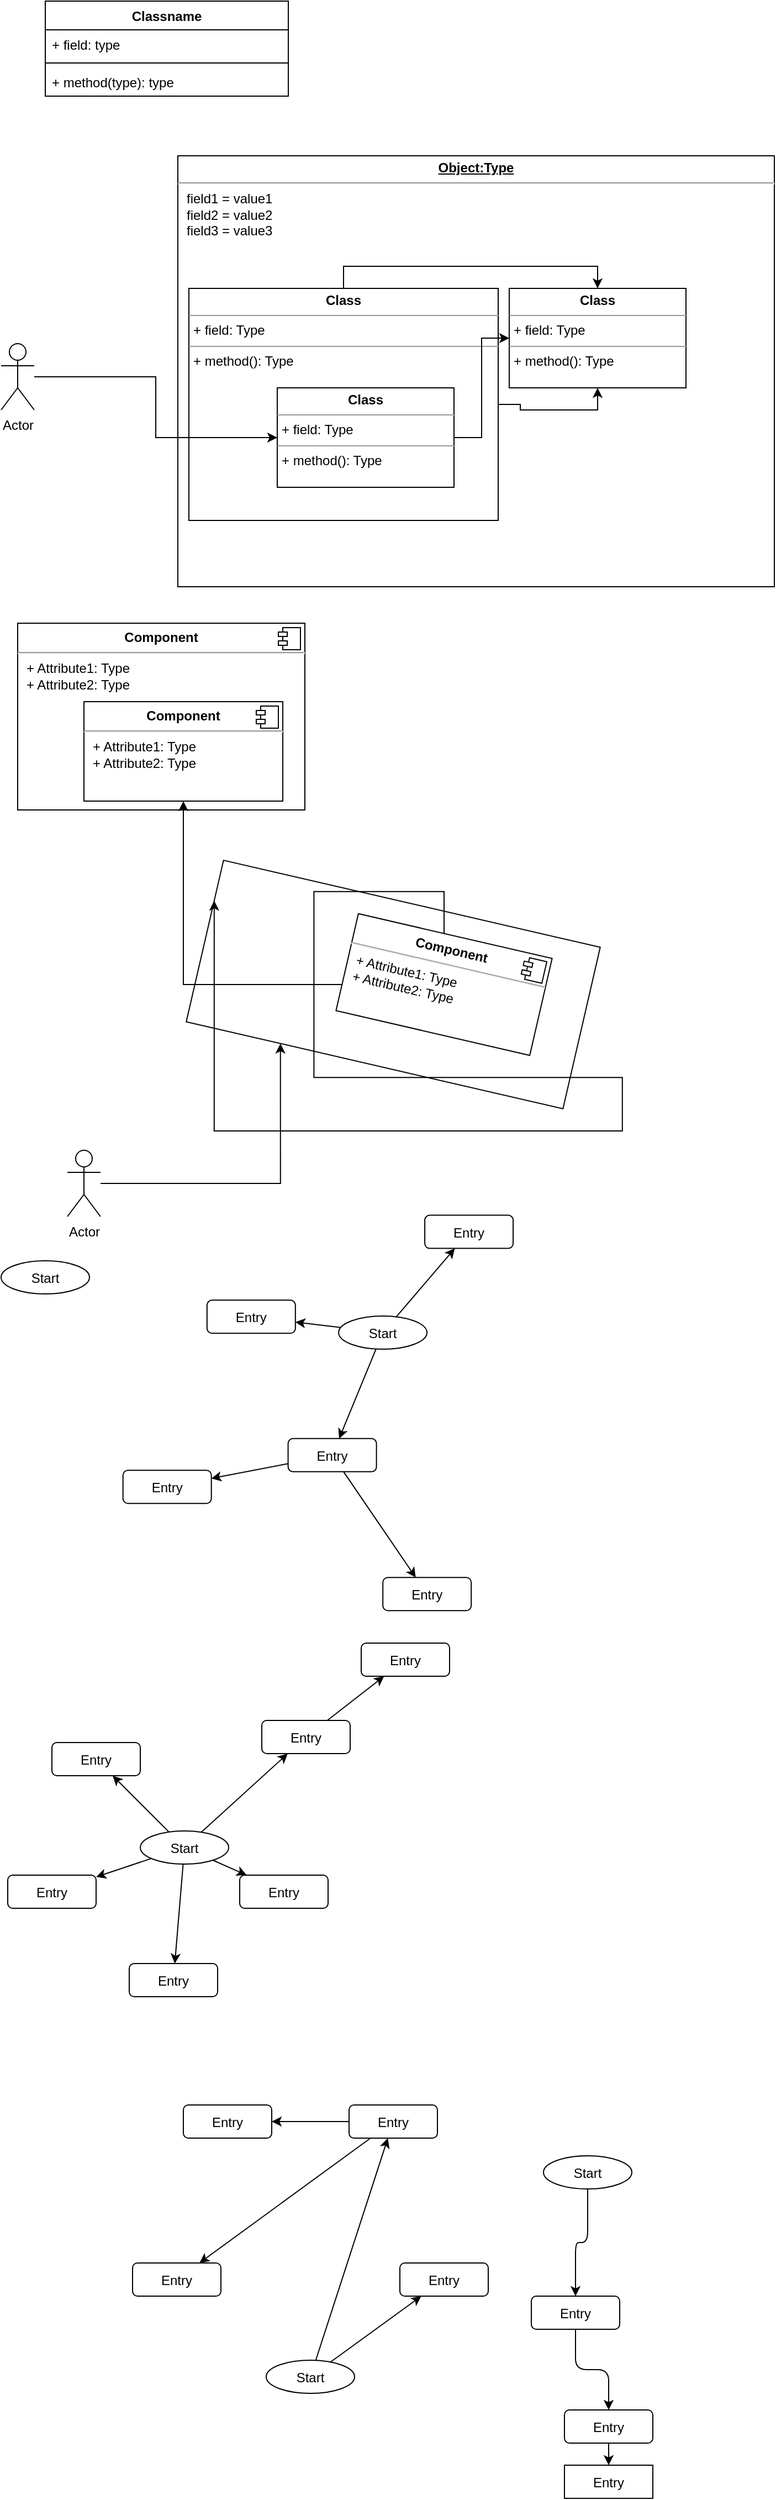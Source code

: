 <mxfile version="10.5.9" type="github"><diagram id="3cLa2xnQoyHVQFu_U4ZW" name="Page-1"><mxGraphModel dx="711" dy="434" grid="1" gridSize="10" guides="1" tooltips="1" connect="1" arrows="1" fold="1" page="1" pageScale="1" pageWidth="827" pageHeight="1169" math="0" shadow="0"><root><mxCell id="0"/><mxCell id="1" parent="0"/><mxCell id="OxyjBthyJ36L-4gG3THp-1" value="&lt;p style=&quot;margin:0px;margin-top:4px;text-align:center;text-decoration:underline;&quot;&gt;&lt;b&gt;Object:Type&lt;/b&gt;&lt;/p&gt;&lt;hr/&gt;&lt;p style=&quot;margin:0px;margin-left:8px;&quot;&gt;field1 = value1&lt;br/&gt;field2 = value2&lt;br&gt;field3 = value3&lt;/p&gt;" style="verticalAlign=top;align=left;overflow=fill;fontSize=12;fontFamily=Helvetica;html=1;" parent="1" vertex="1"><mxGeometry x="210" y="190" width="540" height="390" as="geometry"/></mxCell><mxCell id="OxyjBthyJ36L-4gG3THp-7" style="edgeStyle=orthogonalEdgeStyle;rounded=0;orthogonalLoop=1;jettySize=auto;html=1;entryX=0.5;entryY=1;entryDx=0;entryDy=0;" parent="1" source="OxyjBthyJ36L-4gG3THp-2" target="OxyjBthyJ36L-4gG3THp-3" edge="1"><mxGeometry relative="1" as="geometry"/></mxCell><mxCell id="OxyjBthyJ36L-4gG3THp-8" style="edgeStyle=orthogonalEdgeStyle;rounded=0;orthogonalLoop=1;jettySize=auto;html=1;entryX=0.5;entryY=0;entryDx=0;entryDy=0;exitX=0.5;exitY=0;exitDx=0;exitDy=0;" parent="1" source="OxyjBthyJ36L-4gG3THp-2" target="OxyjBthyJ36L-4gG3THp-3" edge="1"><mxGeometry relative="1" as="geometry"/></mxCell><mxCell id="OxyjBthyJ36L-4gG3THp-2" value="&lt;p style=&quot;margin:0px;margin-top:4px;text-align:center;&quot;&gt;&lt;b&gt;Class&lt;/b&gt;&lt;/p&gt;&lt;hr size=&quot;1&quot;/&gt;&lt;p style=&quot;margin:0px;margin-left:4px;&quot;&gt;+ field: Type&lt;/p&gt;&lt;hr size=&quot;1&quot;/&gt;&lt;p style=&quot;margin:0px;margin-left:4px;&quot;&gt;+ method(): Type&lt;/p&gt;" style="verticalAlign=top;align=left;overflow=fill;fontSize=12;fontFamily=Helvetica;html=1;" parent="1" vertex="1"><mxGeometry x="220" y="310" width="280" height="210" as="geometry"/></mxCell><mxCell id="OxyjBthyJ36L-4gG3THp-3" value="&lt;p style=&quot;margin:0px;margin-top:4px;text-align:center;&quot;&gt;&lt;b&gt;Class&lt;/b&gt;&lt;/p&gt;&lt;hr size=&quot;1&quot;/&gt;&lt;p style=&quot;margin:0px;margin-left:4px;&quot;&gt;+ field: Type&lt;/p&gt;&lt;hr size=&quot;1&quot;/&gt;&lt;p style=&quot;margin:0px;margin-left:4px;&quot;&gt;+ method(): Type&lt;/p&gt;" style="verticalAlign=top;align=left;overflow=fill;fontSize=12;fontFamily=Helvetica;html=1;" parent="1" vertex="1"><mxGeometry x="510" y="310" width="160" height="90" as="geometry"/></mxCell><mxCell id="OxyjBthyJ36L-4gG3THp-5" style="edgeStyle=orthogonalEdgeStyle;rounded=0;orthogonalLoop=1;jettySize=auto;html=1;" parent="1" source="OxyjBthyJ36L-4gG3THp-4" target="OxyjBthyJ36L-4gG3THp-3" edge="1"><mxGeometry relative="1" as="geometry"/></mxCell><mxCell id="OxyjBthyJ36L-4gG3THp-4" value="&lt;p style=&quot;margin:0px;margin-top:4px;text-align:center;&quot;&gt;&lt;b&gt;Class&lt;/b&gt;&lt;/p&gt;&lt;hr size=&quot;1&quot;/&gt;&lt;p style=&quot;margin:0px;margin-left:4px;&quot;&gt;+ field: Type&lt;/p&gt;&lt;hr size=&quot;1&quot;/&gt;&lt;p style=&quot;margin:0px;margin-left:4px;&quot;&gt;+ method(): Type&lt;/p&gt;" style="verticalAlign=top;align=left;overflow=fill;fontSize=12;fontFamily=Helvetica;html=1;" parent="1" vertex="1"><mxGeometry x="300" y="400" width="160" height="90" as="geometry"/></mxCell><mxCell id="OxyjBthyJ36L-4gG3THp-10" style="edgeStyle=orthogonalEdgeStyle;rounded=0;orthogonalLoop=1;jettySize=auto;html=1;" parent="1" source="OxyjBthyJ36L-4gG3THp-9" target="OxyjBthyJ36L-4gG3THp-4" edge="1"><mxGeometry relative="1" as="geometry"/></mxCell><mxCell id="OxyjBthyJ36L-4gG3THp-9" value="Actor" style="shape=umlActor;verticalLabelPosition=bottom;labelBackgroundColor=#ffffff;verticalAlign=top;html=1;" parent="1" vertex="1"><mxGeometry x="50" y="360" width="30" height="60" as="geometry"/></mxCell><mxCell id="dFV3pOah1vQe4L6be2y4-1" value="Classname" style="swimlane;fontStyle=1;align=center;verticalAlign=top;childLayout=stackLayout;horizontal=1;startSize=26;horizontalStack=0;resizeParent=1;resizeParentMax=0;resizeLast=0;collapsible=1;marginBottom=0;" vertex="1" parent="1"><mxGeometry x="90" y="50" width="220" height="86" as="geometry"/></mxCell><mxCell id="dFV3pOah1vQe4L6be2y4-2" value="+ field: type" style="text;strokeColor=none;fillColor=none;align=left;verticalAlign=top;spacingLeft=4;spacingRight=4;overflow=hidden;rotatable=0;points=[[0,0.5],[1,0.5]];portConstraint=eastwest;" vertex="1" parent="dFV3pOah1vQe4L6be2y4-1"><mxGeometry y="26" width="220" height="26" as="geometry"/></mxCell><mxCell id="dFV3pOah1vQe4L6be2y4-3" value="" style="line;strokeWidth=1;fillColor=none;align=left;verticalAlign=middle;spacingTop=-1;spacingLeft=3;spacingRight=3;rotatable=0;labelPosition=right;points=[];portConstraint=eastwest;" vertex="1" parent="dFV3pOah1vQe4L6be2y4-1"><mxGeometry y="52" width="220" height="8" as="geometry"/></mxCell><mxCell id="dFV3pOah1vQe4L6be2y4-4" value="+ method(type): type" style="text;strokeColor=none;fillColor=none;align=left;verticalAlign=top;spacingLeft=4;spacingRight=4;overflow=hidden;rotatable=0;points=[[0,0.5],[1,0.5]];portConstraint=eastwest;" vertex="1" parent="dFV3pOah1vQe4L6be2y4-1"><mxGeometry y="60" width="220" height="26" as="geometry"/></mxCell><mxCell id="dFV3pOah1vQe4L6be2y4-5" value="&lt;p style=&quot;margin:0px;margin-top:6px;text-align:center;&quot;&gt;&lt;b&gt;Component&lt;/b&gt;&lt;/p&gt;&lt;hr/&gt;&lt;p style=&quot;margin:0px;margin-left:8px;&quot;&gt;+ Attribute1: Type&lt;br/&gt;+ Attribute2: Type&lt;/p&gt;" style="align=left;overflow=fill;html=1;" vertex="1" parent="1"><mxGeometry x="65" y="613" width="260" height="169" as="geometry"/></mxCell><mxCell id="dFV3pOah1vQe4L6be2y4-6" value="" style="shape=component;jettyWidth=8;jettyHeight=4;" vertex="1" parent="dFV3pOah1vQe4L6be2y4-5"><mxGeometry x="1" width="20" height="20" relative="1" as="geometry"><mxPoint x="-24" y="4" as="offset"/></mxGeometry></mxCell><mxCell id="dFV3pOah1vQe4L6be2y4-7" value="&lt;p style=&quot;margin:0px;margin-top:6px;text-align:center;&quot;&gt;&lt;b&gt;Component&lt;/b&gt;&lt;/p&gt;&lt;hr/&gt;&lt;p style=&quot;margin:0px;margin-left:8px;&quot;&gt;+ Attribute1: Type&lt;br/&gt;+ Attribute2: Type&lt;/p&gt;" style="align=left;overflow=fill;html=1;" vertex="1" parent="dFV3pOah1vQe4L6be2y4-5"><mxGeometry x="60" y="71" width="180" height="90" as="geometry"/></mxCell><mxCell id="dFV3pOah1vQe4L6be2y4-8" value="" style="shape=component;jettyWidth=8;jettyHeight=4;" vertex="1" parent="dFV3pOah1vQe4L6be2y4-7"><mxGeometry x="1" width="20" height="20" relative="1" as="geometry"><mxPoint x="-24" y="4" as="offset"/></mxGeometry></mxCell><mxCell id="dFV3pOah1vQe4L6be2y4-9" value="" style="whiteSpace=wrap;html=1;container=1;rotation=13;" vertex="1" parent="1"><mxGeometry x="230" y="865" width="350" height="150" as="geometry"><mxRectangle x="260" y="835" width="50" height="40" as="alternateBounds"/></mxGeometry></mxCell><mxCell id="dFV3pOah1vQe4L6be2y4-16" style="edgeStyle=orthogonalEdgeStyle;rounded=0;orthogonalLoop=1;jettySize=auto;html=1;entryX=0;entryY=0.25;entryDx=0;entryDy=0;labelBackgroundColor=#ffffff;" edge="1" parent="dFV3pOah1vQe4L6be2y4-9" source="dFV3pOah1vQe4L6be2y4-10" target="dFV3pOah1vQe4L6be2y4-9"><mxGeometry relative="1" as="geometry"/></mxCell><mxCell id="dFV3pOah1vQe4L6be2y4-10" value="&lt;p style=&quot;margin:0px;margin-top:6px;text-align:center;&quot;&gt;&lt;b&gt;Component&lt;/b&gt;&lt;/p&gt;&lt;hr/&gt;&lt;p style=&quot;margin:0px;margin-left:8px;&quot;&gt;+ Attribute1: Type&lt;br/&gt;+ Attribute2: Type&lt;/p&gt;" style="align=left;overflow=fill;html=1;rotation=13;" vertex="1" parent="dFV3pOah1vQe4L6be2y4-9"><mxGeometry x="131" y="30" width="180" height="90" as="geometry"/></mxCell><mxCell id="dFV3pOah1vQe4L6be2y4-11" value="" style="shape=component;jettyWidth=8;jettyHeight=4;rotation=13;" vertex="1" parent="dFV3pOah1vQe4L6be2y4-10"><mxGeometry x="1" width="20" height="20" relative="1" as="geometry"><mxPoint x="-24" y="4" as="offset"/></mxGeometry></mxCell><mxCell id="dFV3pOah1vQe4L6be2y4-15" style="edgeStyle=orthogonalEdgeStyle;rounded=0;orthogonalLoop=1;jettySize=auto;html=1;entryX=0.5;entryY=1;entryDx=0;entryDy=0;labelBackgroundColor=#ffffff;" edge="1" parent="1" source="dFV3pOah1vQe4L6be2y4-10" target="dFV3pOah1vQe4L6be2y4-7"><mxGeometry relative="1" as="geometry"/></mxCell><mxCell id="dFV3pOah1vQe4L6be2y4-18" style="edgeStyle=orthogonalEdgeStyle;rounded=0;orthogonalLoop=1;jettySize=auto;html=1;entryX=0.25;entryY=1;entryDx=0;entryDy=0;labelBackgroundColor=#ffffff;" edge="1" parent="1" source="dFV3pOah1vQe4L6be2y4-17" target="dFV3pOah1vQe4L6be2y4-9"><mxGeometry relative="1" as="geometry"/></mxCell><mxCell id="dFV3pOah1vQe4L6be2y4-17" value="Actor" style="shape=umlActor;verticalLabelPosition=bottom;labelBackgroundColor=#ffffff;verticalAlign=top;html=1;" vertex="1" parent="1"><mxGeometry x="110" y="1090" width="30" height="60" as="geometry"/></mxCell><mxCell id="dFV3pOah1vQe4L6be2y4-19" value="Start" style="ellipse" vertex="1" parent="1"><mxGeometry x="50" y="1190" width="80" height="30" as="geometry"/></mxCell><mxCell id="dFV3pOah1vQe4L6be2y4-20" value="Start" style="ellipse" vertex="1" parent="1"><mxGeometry x="355.556" y="1240" width="80" height="30" as="geometry"/></mxCell><mxCell id="dFV3pOah1vQe4L6be2y4-21" value="Entry" style="rounded=1;" vertex="1" parent="1"><mxGeometry x="309.806" y="1350.937" width="80" height="30" as="geometry"/></mxCell><mxCell id="dFV3pOah1vQe4L6be2y4-22" value="" style="curved=1;" edge="1" source="dFV3pOah1vQe4L6be2y4-20" target="dFV3pOah1vQe4L6be2y4-21" parent="1"><mxGeometry relative="1" as="geometry"/></mxCell><mxCell id="dFV3pOah1vQe4L6be2y4-23" value="Entry" style="rounded=1;" vertex="1" parent="1"><mxGeometry x="236.417" y="1225.645" width="80" height="30" as="geometry"/></mxCell><mxCell id="dFV3pOah1vQe4L6be2y4-24" value="" style="curved=1;" edge="1" source="dFV3pOah1vQe4L6be2y4-20" target="dFV3pOah1vQe4L6be2y4-23" parent="1"><mxGeometry relative="1" as="geometry"/></mxCell><mxCell id="dFV3pOah1vQe4L6be2y4-25" value="Entry" style="rounded=1;" vertex="1" parent="1"><mxGeometry x="433.544" y="1148.798" width="80" height="30" as="geometry"/></mxCell><mxCell id="dFV3pOah1vQe4L6be2y4-26" value="" style="curved=1;" edge="1" source="dFV3pOah1vQe4L6be2y4-20" target="dFV3pOah1vQe4L6be2y4-25" parent="1"><mxGeometry relative="1" as="geometry"/></mxCell><mxCell id="dFV3pOah1vQe4L6be2y4-27" value="Entry" style="rounded=1;" vertex="1" parent="1"><mxGeometry x="395.6" y="1476.636" width="80" height="30" as="geometry"/></mxCell><mxCell id="dFV3pOah1vQe4L6be2y4-28" value="" style="curved=1;" edge="1" source="dFV3pOah1vQe4L6be2y4-21" target="dFV3pOah1vQe4L6be2y4-27" parent="1"><mxGeometry relative="1" as="geometry"/></mxCell><mxCell id="dFV3pOah1vQe4L6be2y4-29" value="Entry" style="rounded=1;" vertex="1" parent="1"><mxGeometry x="160.346" y="1379.618" width="80" height="30" as="geometry"/></mxCell><mxCell id="dFV3pOah1vQe4L6be2y4-30" value="" style="curved=1;" edge="1" source="dFV3pOah1vQe4L6be2y4-21" target="dFV3pOah1vQe4L6be2y4-29" parent="1"><mxGeometry relative="1" as="geometry"/></mxCell><mxCell id="dFV3pOah1vQe4L6be2y4-31" value="Start" style="ellipse" vertex="1" parent="1"><mxGeometry x="176" y="1706" width="80" height="30" as="geometry"/></mxCell><mxCell id="dFV3pOah1vQe4L6be2y4-32" value="Entry" style="rounded=1;" vertex="1" parent="1"><mxGeometry x="266" y="1746" width="80" height="30" as="geometry"/></mxCell><mxCell id="dFV3pOah1vQe4L6be2y4-33" value="" style="curved=1;noEdgeStyle=1;" edge="1" source="dFV3pOah1vQe4L6be2y4-31" target="dFV3pOah1vQe4L6be2y4-32" parent="1"><mxGeometry relative="1" as="geometry"/></mxCell><mxCell id="dFV3pOah1vQe4L6be2y4-34" value="Entry" style="rounded=1;" vertex="1" parent="1"><mxGeometry x="286" y="1606" width="80" height="30" as="geometry"/></mxCell><mxCell id="dFV3pOah1vQe4L6be2y4-35" value="" style="curved=1;noEdgeStyle=1;" edge="1" source="dFV3pOah1vQe4L6be2y4-31" target="dFV3pOah1vQe4L6be2y4-34" parent="1"><mxGeometry relative="1" as="geometry"/></mxCell><mxCell id="dFV3pOah1vQe4L6be2y4-36" value="Entry" style="rounded=1;" vertex="1" parent="1"><mxGeometry x="376" y="1536" width="80" height="30" as="geometry"/></mxCell><mxCell id="dFV3pOah1vQe4L6be2y4-37" value="" style="curved=1;noEdgeStyle=1;" edge="1" source="dFV3pOah1vQe4L6be2y4-34" target="dFV3pOah1vQe4L6be2y4-36" parent="1"><mxGeometry relative="1" as="geometry"/></mxCell><mxCell id="dFV3pOah1vQe4L6be2y4-38" value="Entry" style="rounded=1;" vertex="1" parent="1"><mxGeometry x="166" y="1826" width="80" height="30" as="geometry"/></mxCell><mxCell id="dFV3pOah1vQe4L6be2y4-39" value="" style="curved=1;noEdgeStyle=1;" edge="1" source="dFV3pOah1vQe4L6be2y4-31" target="dFV3pOah1vQe4L6be2y4-38" parent="1"><mxGeometry relative="1" as="geometry"/></mxCell><mxCell id="dFV3pOah1vQe4L6be2y4-40" value="Entry" style="rounded=1;" vertex="1" parent="1"><mxGeometry x="56" y="1746" width="80" height="30" as="geometry"/></mxCell><mxCell id="dFV3pOah1vQe4L6be2y4-41" value="" style="curved=1;noEdgeStyle=1;" edge="1" source="dFV3pOah1vQe4L6be2y4-31" target="dFV3pOah1vQe4L6be2y4-40" parent="1"><mxGeometry relative="1" as="geometry"/></mxCell><mxCell id="dFV3pOah1vQe4L6be2y4-42" value="Entry" style="rounded=1;" vertex="1" parent="1"><mxGeometry x="96" y="1626" width="80" height="30" as="geometry"/></mxCell><mxCell id="dFV3pOah1vQe4L6be2y4-43" value="" style="curved=1;noEdgeStyle=1;" edge="1" source="dFV3pOah1vQe4L6be2y4-31" target="dFV3pOah1vQe4L6be2y4-42" parent="1"><mxGeometry relative="1" as="geometry"/></mxCell><mxCell id="dFV3pOah1vQe4L6be2y4-44" value="Start" style="ellipse" vertex="1" parent="1"><mxGeometry x="290" y="2185" width="80" height="30" as="geometry"/></mxCell><mxCell id="dFV3pOah1vQe4L6be2y4-45" value="Entry" style="rounded=1;" vertex="1" parent="1"><mxGeometry x="411" y="2097" width="80" height="30" as="geometry"/></mxCell><mxCell id="dFV3pOah1vQe4L6be2y4-46" value="" style="curved=1;noEdgeStyle=1;" edge="1" source="dFV3pOah1vQe4L6be2y4-44" target="dFV3pOah1vQe4L6be2y4-45" parent="1"><mxGeometry relative="1" as="geometry"/></mxCell><mxCell id="dFV3pOah1vQe4L6be2y4-47" value="Entry" style="rounded=1;" vertex="1" parent="1"><mxGeometry x="365" y="1954" width="80" height="30" as="geometry"/></mxCell><mxCell id="dFV3pOah1vQe4L6be2y4-48" value="" style="curved=1;noEdgeStyle=1;" edge="1" source="dFV3pOah1vQe4L6be2y4-44" target="dFV3pOah1vQe4L6be2y4-47" parent="1"><mxGeometry relative="1" as="geometry"/></mxCell><mxCell id="dFV3pOah1vQe4L6be2y4-49" value="Entry" style="rounded=1;" vertex="1" parent="1"><mxGeometry x="215" y="1954" width="80" height="30" as="geometry"/></mxCell><mxCell id="dFV3pOah1vQe4L6be2y4-50" value="" style="curved=1;noEdgeStyle=1;" edge="1" source="dFV3pOah1vQe4L6be2y4-47" target="dFV3pOah1vQe4L6be2y4-49" parent="1"><mxGeometry relative="1" as="geometry"/></mxCell><mxCell id="dFV3pOah1vQe4L6be2y4-51" value="Entry" style="rounded=1;" vertex="1" parent="1"><mxGeometry x="169" y="2097" width="80" height="30" as="geometry"/></mxCell><mxCell id="dFV3pOah1vQe4L6be2y4-52" value="" style="curved=1;noEdgeStyle=1;" edge="1" source="dFV3pOah1vQe4L6be2y4-47" target="dFV3pOah1vQe4L6be2y4-51" parent="1"><mxGeometry relative="1" as="geometry"/></mxCell><mxCell id="dFV3pOah1vQe4L6be2y4-53" value="Start" style="ellipse" vertex="1" parent="1"><mxGeometry x="541" y="2000" width="80" height="30" as="geometry"/></mxCell><mxCell id="dFV3pOah1vQe4L6be2y4-54" value="Entry" style="rounded=1;" vertex="1" parent="1"><mxGeometry x="530" y="2127" width="80" height="30" as="geometry"/></mxCell><mxCell id="dFV3pOah1vQe4L6be2y4-55" value="" style="orthogonal=1;edgeStyle=orthogonalEdgeStyle;" edge="1" source="dFV3pOah1vQe4L6be2y4-53" target="dFV3pOah1vQe4L6be2y4-54" parent="1"><mxGeometry relative="1" as="geometry"/></mxCell><mxCell id="dFV3pOah1vQe4L6be2y4-56" value="Entry" style="rounded=1;" vertex="1" parent="1"><mxGeometry x="560" y="2230" width="80" height="30" as="geometry"/></mxCell><mxCell id="dFV3pOah1vQe4L6be2y4-57" value="" style="orthogonal=1;edgeStyle=orthogonalEdgeStyle;" edge="1" source="dFV3pOah1vQe4L6be2y4-54" target="dFV3pOah1vQe4L6be2y4-56" parent="1"><mxGeometry relative="1" as="geometry"/></mxCell><mxCell id="dFV3pOah1vQe4L6be2y4-58" value="Entry" style="rounded=1;arcSize=0;" vertex="1" parent="1"><mxGeometry x="560" y="2280" width="80" height="30" as="geometry"/></mxCell><mxCell id="dFV3pOah1vQe4L6be2y4-59" value="" style="orthogonal=1;edgeStyle=orthogonalEdgeStyle;" edge="1" source="dFV3pOah1vQe4L6be2y4-56" target="dFV3pOah1vQe4L6be2y4-58" parent="1"><mxGeometry relative="1" as="geometry"/></mxCell></root></mxGraphModel></diagram></mxfile>